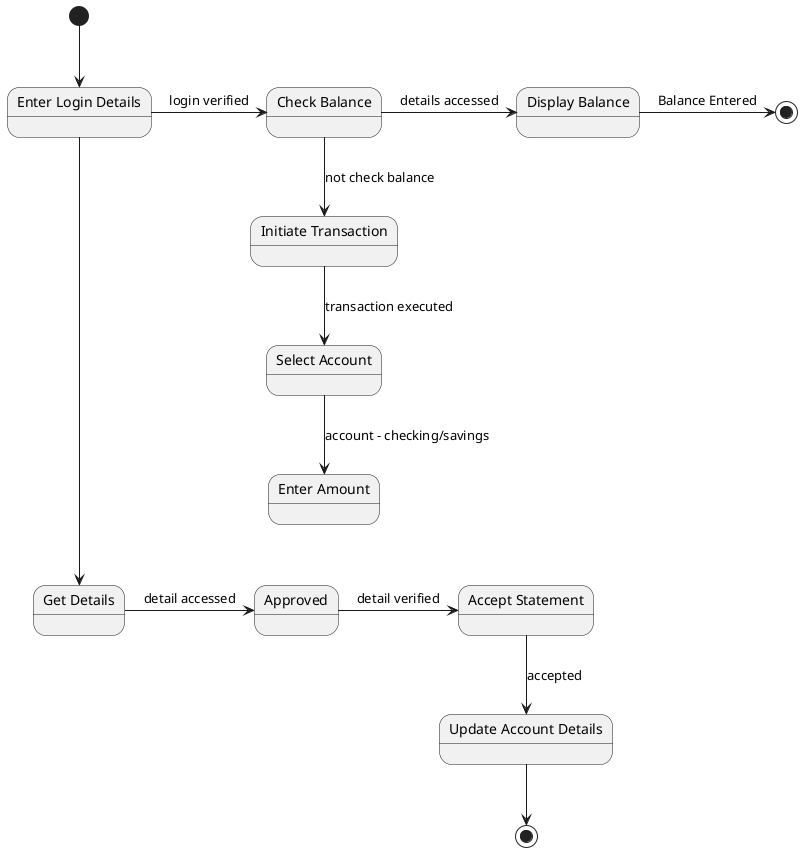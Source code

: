 @startuml


state "Enter Login Details" as login
[*] --> login
state "Check Balance" as checkB
login -right-> checkB : login verified
state "Display Balance" as displayB
checkB -right-> displayB: details accessed
state end2 <<end>>
displayB -right-> end2: Balance Entered
state "Initiate Transaction" as transaction
checkB --> transaction : not check balance
state "Select Account" as amount
transaction --> amount : transaction executed
state "Enter Amount" as entAmount
amount --> entAmount : account - checking/savings
state "Get Details" as getDet
login -----> getDet
state "Approved" as approve
getDet -right-> approve : detail accessed
state "Accept Statement" as acceptState
approve -right-> acceptState : detail verified
state "Update Account Details" as update
acceptState --> update : accepted
update --> [*]

@enduml